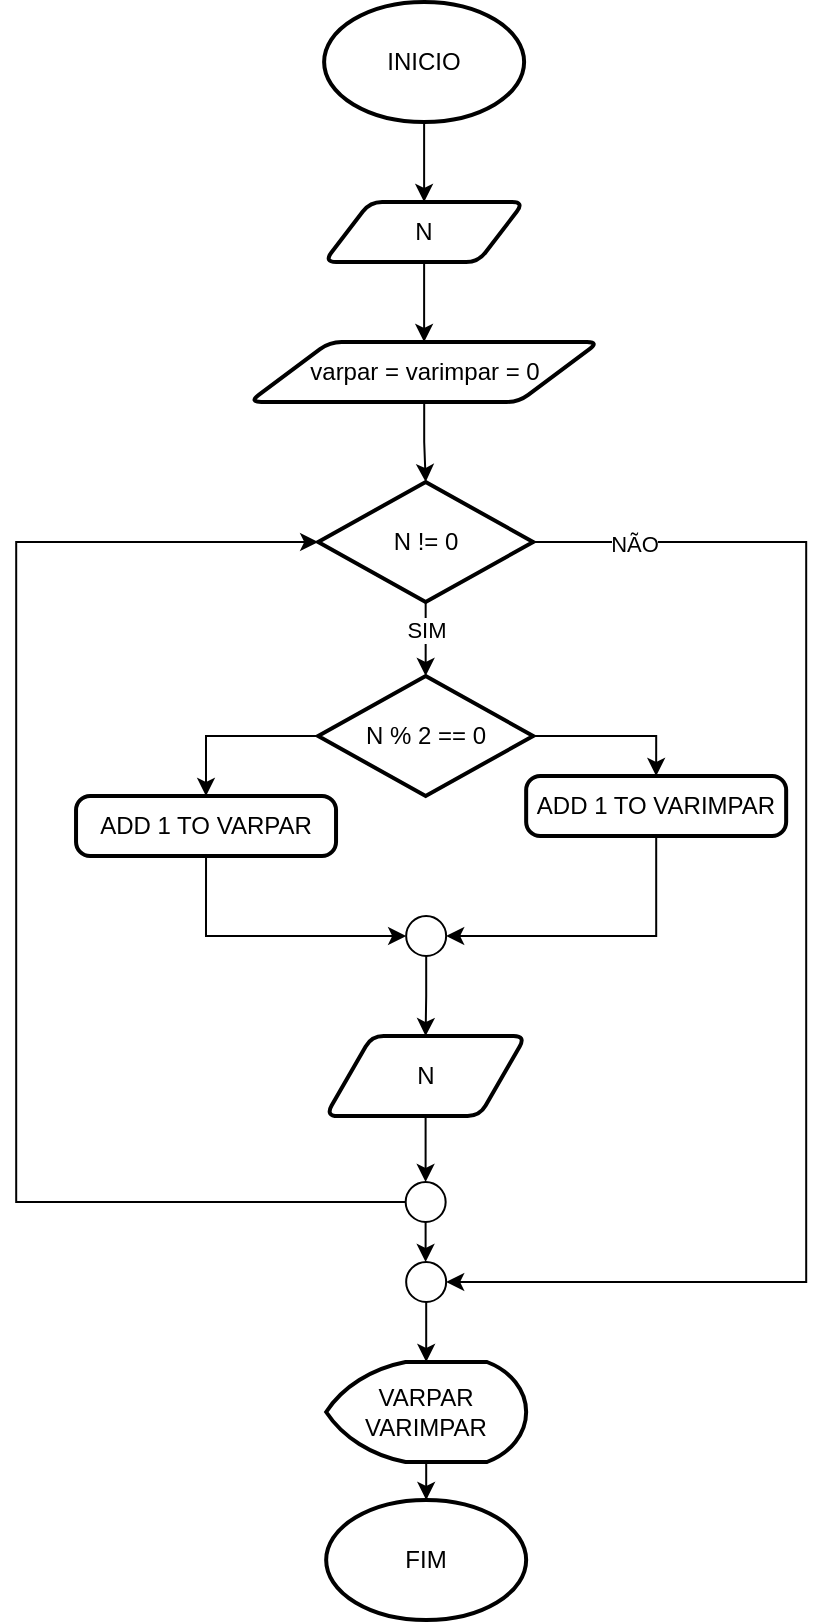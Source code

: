 <mxfile version="26.0.5">
  <diagram name="Página-1" id="fEGu2ZzXD5keCbmfQBhe">
    <mxGraphModel dx="1687" dy="918" grid="1" gridSize="10" guides="1" tooltips="1" connect="1" arrows="1" fold="1" page="1" pageScale="1" pageWidth="1169" pageHeight="827" math="0" shadow="0">
      <root>
        <mxCell id="0" />
        <mxCell id="1" parent="0" />
        <mxCell id="4HJFw4jwz3x5xviShZuk-4" style="edgeStyle=orthogonalEdgeStyle;rounded=0;orthogonalLoop=1;jettySize=auto;html=1;entryX=0.5;entryY=0;entryDx=0;entryDy=0;" parent="1" source="4HJFw4jwz3x5xviShZuk-1" target="fBtnK7dn837tTitUxVFr-2" edge="1">
          <mxGeometry relative="1" as="geometry">
            <mxPoint x="505.06" y="133" as="targetPoint" />
          </mxGeometry>
        </mxCell>
        <mxCell id="4HJFw4jwz3x5xviShZuk-1" value="INICIO" style="strokeWidth=2;html=1;shape=mxgraph.flowchart.start_1;whiteSpace=wrap;" parent="1" vertex="1">
          <mxGeometry x="455.06" y="10" width="100" height="60" as="geometry" />
        </mxCell>
        <mxCell id="4HJFw4jwz3x5xviShZuk-2" value="FIM" style="strokeWidth=2;html=1;shape=mxgraph.flowchart.start_1;whiteSpace=wrap;" parent="1" vertex="1">
          <mxGeometry x="456.08" y="759" width="100" height="60" as="geometry" />
        </mxCell>
        <mxCell id="4HJFw4jwz3x5xviShZuk-5" value="N != 0" style="strokeWidth=2;html=1;shape=mxgraph.flowchart.decision;whiteSpace=wrap;" parent="1" vertex="1">
          <mxGeometry x="452.08" y="250" width="107.5" height="60" as="geometry" />
        </mxCell>
        <mxCell id="fBtnK7dn837tTitUxVFr-12" style="edgeStyle=orthogonalEdgeStyle;rounded=0;orthogonalLoop=1;jettySize=auto;html=1;" edge="1" parent="1" source="4HJFw4jwz3x5xviShZuk-7" target="4HJFw4jwz3x5xviShZuk-19">
          <mxGeometry relative="1" as="geometry" />
        </mxCell>
        <mxCell id="4HJFw4jwz3x5xviShZuk-7" value="N" style="shape=parallelogram;html=1;strokeWidth=2;perimeter=parallelogramPerimeter;whiteSpace=wrap;rounded=1;arcSize=12;size=0.23;" parent="1" vertex="1">
          <mxGeometry x="455.83" y="527" width="100" height="40" as="geometry" />
        </mxCell>
        <mxCell id="fBtnK7dn837tTitUxVFr-3" style="edgeStyle=orthogonalEdgeStyle;rounded=0;orthogonalLoop=1;jettySize=auto;html=1;exitX=0;exitY=0.5;exitDx=0;exitDy=0;exitPerimeter=0;" edge="1" parent="1" source="4HJFw4jwz3x5xviShZuk-11" target="4HJFw4jwz3x5xviShZuk-15">
          <mxGeometry relative="1" as="geometry" />
        </mxCell>
        <mxCell id="fBtnK7dn837tTitUxVFr-4" style="edgeStyle=orthogonalEdgeStyle;rounded=0;orthogonalLoop=1;jettySize=auto;html=1;entryX=0.5;entryY=0;entryDx=0;entryDy=0;" edge="1" parent="1" source="4HJFw4jwz3x5xviShZuk-11" target="4HJFw4jwz3x5xviShZuk-16">
          <mxGeometry relative="1" as="geometry">
            <Array as="points">
              <mxPoint x="621.02" y="377" />
            </Array>
          </mxGeometry>
        </mxCell>
        <mxCell id="4HJFw4jwz3x5xviShZuk-11" value="N % 2 == 0" style="strokeWidth=2;html=1;shape=mxgraph.flowchart.decision;whiteSpace=wrap;" parent="1" vertex="1">
          <mxGeometry x="452.08" y="347" width="107.5" height="60" as="geometry" />
        </mxCell>
        <mxCell id="4HJFw4jwz3x5xviShZuk-12" style="edgeStyle=orthogonalEdgeStyle;rounded=0;orthogonalLoop=1;jettySize=auto;html=1;entryX=0.5;entryY=0;entryDx=0;entryDy=0;entryPerimeter=0;exitX=0.5;exitY=1;exitDx=0;exitDy=0;exitPerimeter=0;" parent="1" source="4HJFw4jwz3x5xviShZuk-5" target="4HJFw4jwz3x5xviShZuk-11" edge="1">
          <mxGeometry relative="1" as="geometry" />
        </mxCell>
        <mxCell id="fBtnK7dn837tTitUxVFr-11" value="SIM" style="edgeLabel;html=1;align=center;verticalAlign=middle;resizable=0;points=[];" vertex="1" connectable="0" parent="4HJFw4jwz3x5xviShZuk-12">
          <mxGeometry x="-0.282" relative="1" as="geometry">
            <mxPoint as="offset" />
          </mxGeometry>
        </mxCell>
        <mxCell id="4HJFw4jwz3x5xviShZuk-15" value="ADD 1 TO VARPAR" style="rounded=1;whiteSpace=wrap;html=1;absoluteArcSize=1;arcSize=14;strokeWidth=2;" parent="1" vertex="1">
          <mxGeometry x="331.02" y="407" width="130" height="30" as="geometry" />
        </mxCell>
        <mxCell id="4HJFw4jwz3x5xviShZuk-16" value="ADD 1 TO VARIMPAR" style="rounded=1;whiteSpace=wrap;html=1;absoluteArcSize=1;arcSize=14;strokeWidth=2;" parent="1" vertex="1">
          <mxGeometry x="556.08" y="397" width="130" height="30" as="geometry" />
        </mxCell>
        <mxCell id="4HJFw4jwz3x5xviShZuk-22" style="edgeStyle=orthogonalEdgeStyle;rounded=0;orthogonalLoop=1;jettySize=auto;html=1;entryX=0;entryY=0.5;entryDx=0;entryDy=0;exitX=0;exitY=0.5;exitDx=0;exitDy=0;exitPerimeter=0;entryPerimeter=0;" parent="1" source="4HJFw4jwz3x5xviShZuk-19" target="4HJFw4jwz3x5xviShZuk-5" edge="1">
          <mxGeometry relative="1" as="geometry">
            <Array as="points">
              <mxPoint x="301.08" y="610" />
              <mxPoint x="301.08" y="280" />
            </Array>
          </mxGeometry>
        </mxCell>
        <mxCell id="4HJFw4jwz3x5xviShZuk-30" style="edgeStyle=orthogonalEdgeStyle;rounded=0;orthogonalLoop=1;jettySize=auto;html=1;" parent="1" source="4HJFw4jwz3x5xviShZuk-19" target="4HJFw4jwz3x5xviShZuk-26" edge="1">
          <mxGeometry relative="1" as="geometry" />
        </mxCell>
        <mxCell id="4HJFw4jwz3x5xviShZuk-19" value="" style="strokeWidth=1;html=1;shape=mxgraph.flowchart.start_1;whiteSpace=wrap;" parent="1" vertex="1">
          <mxGeometry x="495.83" y="600" width="20" height="20" as="geometry" />
        </mxCell>
        <mxCell id="4HJFw4jwz3x5xviShZuk-33" style="edgeStyle=orthogonalEdgeStyle;rounded=0;orthogonalLoop=1;jettySize=auto;html=1;" parent="1" source="4HJFw4jwz3x5xviShZuk-26" target="4HJFw4jwz3x5xviShZuk-32" edge="1">
          <mxGeometry relative="1" as="geometry" />
        </mxCell>
        <mxCell id="4HJFw4jwz3x5xviShZuk-26" value="" style="strokeWidth=1;html=1;shape=mxgraph.flowchart.start_1;whiteSpace=wrap;" parent="1" vertex="1">
          <mxGeometry x="496.08" y="640" width="20" height="20" as="geometry" />
        </mxCell>
        <mxCell id="4HJFw4jwz3x5xviShZuk-27" style="edgeStyle=orthogonalEdgeStyle;rounded=0;orthogonalLoop=1;jettySize=auto;html=1;entryX=1;entryY=0.5;entryDx=0;entryDy=0;entryPerimeter=0;exitX=1;exitY=0.5;exitDx=0;exitDy=0;exitPerimeter=0;" parent="1" source="4HJFw4jwz3x5xviShZuk-5" target="4HJFw4jwz3x5xviShZuk-26" edge="1">
          <mxGeometry relative="1" as="geometry">
            <Array as="points">
              <mxPoint x="696.08" y="280" />
              <mxPoint x="696.08" y="650" />
            </Array>
          </mxGeometry>
        </mxCell>
        <mxCell id="4HJFw4jwz3x5xviShZuk-28" value="NÃO" style="edgeLabel;html=1;align=center;verticalAlign=middle;resizable=0;points=[];" parent="4HJFw4jwz3x5xviShZuk-27" vertex="1" connectable="0">
          <mxGeometry x="-0.855" relative="1" as="geometry">
            <mxPoint y="1" as="offset" />
          </mxGeometry>
        </mxCell>
        <mxCell id="4HJFw4jwz3x5xviShZuk-34" style="edgeStyle=orthogonalEdgeStyle;rounded=0;orthogonalLoop=1;jettySize=auto;html=1;" parent="1" source="4HJFw4jwz3x5xviShZuk-32" target="4HJFw4jwz3x5xviShZuk-2" edge="1">
          <mxGeometry relative="1" as="geometry">
            <mxPoint x="506.103" y="770" as="targetPoint" />
          </mxGeometry>
        </mxCell>
        <mxCell id="4HJFw4jwz3x5xviShZuk-32" value="VARPAR&lt;div&gt;VARIMPAR&lt;/div&gt;" style="strokeWidth=2;html=1;shape=mxgraph.flowchart.display;whiteSpace=wrap;" parent="1" vertex="1">
          <mxGeometry x="456.08" y="690" width="100" height="50" as="geometry" />
        </mxCell>
        <mxCell id="fBtnK7dn837tTitUxVFr-14" style="edgeStyle=orthogonalEdgeStyle;rounded=0;orthogonalLoop=1;jettySize=auto;html=1;entryX=0.5;entryY=0;entryDx=0;entryDy=0;" edge="1" parent="1" source="fBtnK7dn837tTitUxVFr-2" target="fBtnK7dn837tTitUxVFr-13">
          <mxGeometry relative="1" as="geometry" />
        </mxCell>
        <mxCell id="fBtnK7dn837tTitUxVFr-2" value="N" style="shape=parallelogram;html=1;strokeWidth=2;perimeter=parallelogramPerimeter;whiteSpace=wrap;rounded=1;arcSize=12;size=0.23;" vertex="1" parent="1">
          <mxGeometry x="455.06" y="110" width="100" height="30" as="geometry" />
        </mxCell>
        <mxCell id="fBtnK7dn837tTitUxVFr-10" style="edgeStyle=orthogonalEdgeStyle;rounded=0;orthogonalLoop=1;jettySize=auto;html=1;" edge="1" parent="1" source="fBtnK7dn837tTitUxVFr-7" target="4HJFw4jwz3x5xviShZuk-7">
          <mxGeometry relative="1" as="geometry" />
        </mxCell>
        <mxCell id="fBtnK7dn837tTitUxVFr-7" value="" style="strokeWidth=1;html=1;shape=mxgraph.flowchart.start_1;whiteSpace=wrap;" vertex="1" parent="1">
          <mxGeometry x="496.08" y="467" width="20" height="20" as="geometry" />
        </mxCell>
        <mxCell id="fBtnK7dn837tTitUxVFr-8" style="edgeStyle=orthogonalEdgeStyle;rounded=0;orthogonalLoop=1;jettySize=auto;html=1;entryX=0;entryY=0.5;entryDx=0;entryDy=0;entryPerimeter=0;exitX=0.5;exitY=1;exitDx=0;exitDy=0;" edge="1" parent="1" source="4HJFw4jwz3x5xviShZuk-15" target="fBtnK7dn837tTitUxVFr-7">
          <mxGeometry relative="1" as="geometry" />
        </mxCell>
        <mxCell id="fBtnK7dn837tTitUxVFr-9" style="edgeStyle=orthogonalEdgeStyle;rounded=0;orthogonalLoop=1;jettySize=auto;html=1;entryX=1;entryY=0.5;entryDx=0;entryDy=0;entryPerimeter=0;" edge="1" parent="1" source="4HJFw4jwz3x5xviShZuk-16" target="fBtnK7dn837tTitUxVFr-7">
          <mxGeometry relative="1" as="geometry">
            <Array as="points">
              <mxPoint x="621.02" y="477" />
            </Array>
          </mxGeometry>
        </mxCell>
        <mxCell id="fBtnK7dn837tTitUxVFr-15" style="edgeStyle=orthogonalEdgeStyle;rounded=0;orthogonalLoop=1;jettySize=auto;html=1;" edge="1" parent="1" source="fBtnK7dn837tTitUxVFr-13" target="4HJFw4jwz3x5xviShZuk-5">
          <mxGeometry relative="1" as="geometry" />
        </mxCell>
        <mxCell id="fBtnK7dn837tTitUxVFr-13" value="varpar = varimpar = 0" style="shape=parallelogram;html=1;strokeWidth=2;perimeter=parallelogramPerimeter;whiteSpace=wrap;rounded=1;arcSize=12;size=0.23;" vertex="1" parent="1">
          <mxGeometry x="417.58" y="180" width="174.96" height="30" as="geometry" />
        </mxCell>
      </root>
    </mxGraphModel>
  </diagram>
</mxfile>
